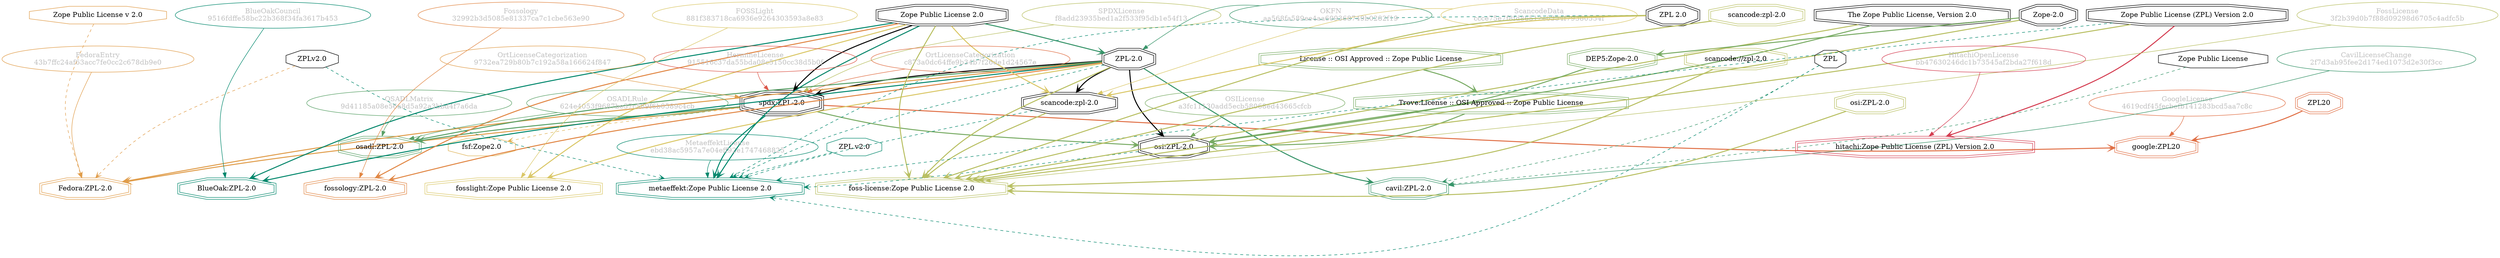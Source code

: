 strict digraph {
    node [shape=box];
    graph [splines=curved];
    4414 [label="SPDXLicense\nf8add23935bed1a2f533f95db1e54f13"
         ,fontcolor=gray
         ,color="#b8bf62"
         ,fillcolor="beige;1"
         ,shape=ellipse];
    4415 [label="spdx:ZPL-2.0"
         ,shape=tripleoctagon];
    4416 [label="ZPL-2.0"
         ,shape=doubleoctagon];
    4417 [label="Zope Public License 2.0"
         ,shape=doubleoctagon];
    5339 [label="OSILicense\na3fc11130add5ecb58068ed43665cfcb"
         ,fontcolor=gray
         ,color="#78ab63"
         ,fillcolor="beige;1"
         ,shape=ellipse];
    5340 [label="osi:ZPL-2.0"
         ,shape=doubleoctagon];
    5341 [label="The Zope Public License, Version 2.0"
         ,shape=doubleoctagon];
    5342 [label="DEP5:Zope-2.0"
         ,color="#78ab63"
         ,shape=doubleoctagon];
    5343 [label="Zope-2.0"
         ,shape=doubleoctagon];
    5344 [label="Trove:License :: OSI Approved :: Zope Public License"
         ,color="#78ab63"
         ,shape=doubleoctagon];
    5345 [label="License :: OSI Approved :: Zope Public License"
         ,color="#78ab63"
         ,shape=doubleoctagon];
    5622 [label="GoogleLicense\n4619cdf45fecbefb141283bcd5aa7c8c"
         ,fontcolor=gray
         ,color="#e06f45"
         ,fillcolor="beige;1"
         ,shape=ellipse];
    5623 [label="google:ZPL20"
         ,color="#e06f45"
         ,shape=doubleoctagon];
    5624 [label=ZPL20
         ,color="#e06f45"
         ,shape=doubleoctagon];
    8516 [label="FedoraEntry\n43b7ffc24af63acc7fe0cc2c678db9e0"
         ,fontcolor=gray
         ,color="#e09d4b"
         ,fillcolor="beige;1"
         ,shape=ellipse];
    8517 [label="Fedora:ZPL-2.0"
         ,color="#e09d4b"
         ,shape=doubleoctagon];
    8518 [label="Zope Public License v 2.0"
         ,color="#e09d4b"
         ,shape=octagon];
    8519 [label="ZPLv2.0"
         ,shape=octagon];
    9036 [label="BlueOakCouncil\n9516fdffe58bc22b368f34fa3617b453"
         ,fontcolor=gray
         ,color="#00876c"
         ,fillcolor="beige;1"
         ,shape=ellipse];
    9037 [label="BlueOak:ZPL-2.0"
         ,color="#00876c"
         ,shape=doubleoctagon];
    9754 [label="OSADLRule\n624e4053f9687be37c589f6b0589c4cb"
         ,fontcolor=gray
         ,color="#58a066"
         ,fillcolor="beige;1"
         ,shape=ellipse];
    9755 [label="osadl:ZPL-2.0"
         ,color="#58a066"
         ,shape=doubleoctagon];
    9998 [label="OSADLMatrix\n9d41185a08e56a8d5a92a3bbd4f7a6da"
         ,fontcolor=gray
         ,color="#58a066"
         ,fillcolor="beige;1"
         ,shape=ellipse];
    10655 [label="fsf:Zope2.0"
          ,color="#deb256"
          ,shape=octagon];
    25824 [label="ScancodeData\nccce75e7f8fd86512e6354f79380554f"
          ,fontcolor=gray
          ,color="#dac767"
          ,fillcolor="beige;1"
          ,shape=ellipse];
    25825 [label="scancode:zpl-2.0"
          ,shape=doubleoctagon];
    25826 [label="ZPL 2.0"
          ,shape=doubleoctagon];
    26212 [label="Fossology\n32992b3d5085e81337ca7c1cbe563e90"
          ,fontcolor=gray
          ,color="#e18745"
          ,fillcolor="beige;1"
          ,shape=ellipse];
    26213 [label="fossology:ZPL-2.0"
          ,color="#e18745"
          ,shape=doubleoctagon];
    27241 [label=ZPL,shape=octagon];
    27242 [label="Zope Public License"
          ,shape=octagon];
    28401 [label="OKFN\naa568fa589ee4aa609368749b0282f19"
          ,fontcolor=gray
          ,color="#379469"
          ,fillcolor="beige;1"
          ,shape=ellipse];
    35270 [label="OrtLicenseCategorization\nc873a0dc64ffe9b34b7f26de1d24567e"
          ,fontcolor=gray
          ,color="#e06f45"
          ,fillcolor="beige;1"
          ,shape=ellipse];
    36275 [label="OrtLicenseCategorization\n9732ea729b80b7c192a58a166624f847"
          ,fontcolor=gray
          ,color="#e09d4b"
          ,fillcolor="beige;1"
          ,shape=ellipse];
    38178 [label="CavilLicenseChange\n2f7d3ab95fee2d174ed1073d2e30f3cc"
          ,fontcolor=gray
          ,color="#379469"
          ,fillcolor="beige;1"
          ,shape=ellipse];
    38179 [label="cavil:ZPL-2.0"
          ,color="#379469"
          ,shape=doubleoctagon];
    49836 [label="MetaeffektLicense\nebd38ac5957a7e04eff92e1747468825"
          ,fontcolor=gray
          ,color="#00876c"
          ,fillcolor="beige;1"
          ,shape=ellipse];
    49837 [label="metaeffekt:Zope Public License 2.0"
          ,color="#00876c"
          ,shape=doubleoctagon];
    49838 [label="ZPL v2.0"
          ,color="#00876c"
          ,shape=octagon];
    49839 [label="Zope Public License (ZPL) Version 2.0"
          ,shape=doubleoctagon];
    50080 [label="HermineLicense\n915516c37da55bda08c5150cc38d5b0f"
          ,fontcolor=gray
          ,color="#dc574a"
          ,fillcolor="beige;1"
          ,shape=ellipse];
    50876 [label="FossLicense\n3f2b39d0b7f88d09298d6705c4adfc5b"
          ,fontcolor=gray
          ,color="#b8bf62"
          ,fillcolor="beige;1"
          ,shape=ellipse];
    50877 [label="foss-license:Zope Public License 2.0"
          ,color="#b8bf62"
          ,shape=doubleoctagon];
    50878 [label="scancode://zpl-2.0"
          ,color="#b8bf62"
          ,shape=doubleoctagon];
    50879 [label="scancode:zpl-2.0"
          ,color="#b8bf62"
          ,shape=doubleoctagon];
    50880 [label="osi:ZPL-2.0"
          ,color="#b8bf62"
          ,shape=doubleoctagon];
    51109 [label="FOSSLight\n881f383718ca6936e9264303593a8e83"
          ,fontcolor=gray
          ,color="#dac767"
          ,fillcolor="beige;1"
          ,shape=ellipse];
    51110 [label="fosslight:Zope Public License 2.0"
          ,color="#dac767"
          ,shape=doubleoctagon];
    52584 [label="HitachiOpenLicense\nbb47630246dc1b73545af2bda27f618d"
          ,fontcolor=gray
          ,color="#d43d51"
          ,fillcolor="beige;1"
          ,shape=ellipse];
    52585 [label="hitachi:Zope Public License (ZPL) Version 2.0"
          ,color="#d43d51"
          ,shape=doubleoctagon];
    4414 -> 4415 [weight=0.5
                 ,color="#b8bf62"];
    4415 -> 5340 [style=bold
                 ,arrowhead=vee
                 ,weight=0.7
                 ,color="#78ab63"];
    4415 -> 5623 [style=bold
                 ,arrowhead=vee
                 ,weight=0.7
                 ,color="#e06f45"];
    4415 -> 8517 [style=bold
                 ,arrowhead=vee
                 ,weight=0.7
                 ,color="#e09d4b"];
    4415 -> 9755 [style=bold
                 ,arrowhead=vee
                 ,weight=0.7
                 ,color="#58a066"];
    4415 -> 10655 [style=dashed
                  ,arrowhead=vee
                  ,weight=0.5
                  ,color="#deb256"];
    4415 -> 49837 [style=bold
                  ,arrowhead=vee
                  ,weight=0.7
                  ,color="#00876c"];
    4416 -> 4415 [style=bold
                 ,arrowhead=vee
                 ,weight=0.7];
    4416 -> 5340 [style=bold
                 ,arrowhead=vee
                 ,weight=0.7];
    4416 -> 8517 [style=bold
                 ,arrowhead=vee
                 ,weight=0.7
                 ,color="#e09d4b"];
    4416 -> 9037 [style=bold
                 ,arrowhead=vee
                 ,weight=0.7
                 ,color="#00876c"];
    4416 -> 9755 [style=bold
                 ,arrowhead=vee
                 ,weight=0.7
                 ,color="#58a066"];
    4416 -> 25825 [style=bold
                  ,arrowhead=vee
                  ,weight=0.7];
    4416 -> 26213 [style=bold
                  ,arrowhead=vee
                  ,weight=0.7
                  ,color="#e18745"];
    4416 -> 38179 [style=bold
                  ,arrowhead=vee
                  ,weight=0.7
                  ,color="#379469"];
    4416 -> 38179 [style=bold
                  ,arrowhead=vee
                  ,weight=0.7
                  ,color="#379469"];
    4416 -> 49837 [style=dashed
                  ,arrowhead=vee
                  ,weight=0.5
                  ,color="#00876c"];
    4416 -> 50877 [style=bold
                  ,arrowhead=vee
                  ,weight=0.7
                  ,color="#b8bf62"];
    4416 -> 51110 [style=bold
                  ,arrowhead=vee
                  ,weight=0.7
                  ,color="#dac767"];
    4417 -> 4415 [style=bold
                 ,arrowhead=vee
                 ,weight=0.7];
    4417 -> 4416 [style=bold
                 ,arrowhead=vee
                 ,weight=0.7
                 ,color="#379469"];
    4417 -> 9037 [style=bold
                 ,arrowhead=vee
                 ,weight=0.7
                 ,color="#00876c"];
    4417 -> 25825 [style=bold
                  ,arrowhead=vee
                  ,weight=0.7
                  ,color="#dac767"];
    4417 -> 26213 [style=bold
                  ,arrowhead=vee
                  ,weight=0.7
                  ,color="#e18745"];
    4417 -> 49837 [style=bold
                  ,arrowhead=vee
                  ,weight=0.7
                  ,color="#00876c"];
    4417 -> 49837 [style=bold
                  ,arrowhead=vee
                  ,weight=0.7
                  ,color="#00876c"];
    4417 -> 50877 [style=bold
                  ,arrowhead=vee
                  ,weight=0.7
                  ,color="#b8bf62"];
    4417 -> 51110 [style=bold
                  ,arrowhead=vee
                  ,weight=0.7
                  ,color="#dac767"];
    5339 -> 5340 [weight=0.5
                 ,color="#78ab63"];
    5340 -> 49837 [style=dashed
                  ,arrowhead=vee
                  ,weight=0.5
                  ,color="#00876c"];
    5341 -> 5340 [style=bold
                 ,arrowhead=vee
                 ,weight=0.7
                 ,color="#78ab63"];
    5341 -> 50877 [style=bold
                  ,arrowhead=vee
                  ,weight=0.7
                  ,color="#b8bf62"];
    5342 -> 5340 [style=bold
                 ,arrowhead=vee
                 ,weight=0.7
                 ,color="#78ab63"];
    5343 -> 5342 [style=bold
                 ,arrowhead=vee
                 ,weight=0.7
                 ,color="#78ab63"];
    5343 -> 50877 [style=bold
                  ,arrowhead=vee
                  ,weight=0.7
                  ,color="#b8bf62"];
    5344 -> 5340 [style=bold
                 ,arrowhead=vee
                 ,weight=0.7
                 ,color="#78ab63"];
    5345 -> 5344 [style=bold
                 ,arrowhead=vee
                 ,weight=0.7
                 ,color="#78ab63"];
    5622 -> 5623 [weight=0.5
                 ,color="#e06f45"];
    5624 -> 5623 [style=bold
                 ,arrowhead=vee
                 ,weight=0.7
                 ,color="#e06f45"];
    8516 -> 8517 [weight=0.5
                 ,color="#e09d4b"];
    8518 -> 8517 [style=dashed
                 ,arrowhead=vee
                 ,weight=0.5
                 ,color="#e09d4b"];
    8519 -> 8517 [style=dashed
                 ,arrowhead=vee
                 ,weight=0.5
                 ,color="#e09d4b"];
    8519 -> 49837 [style=dashed
                  ,arrowhead=vee
                  ,weight=0.5
                  ,color="#00876c"];
    9036 -> 9037 [weight=0.5
                 ,color="#00876c"];
    9754 -> 9755 [weight=0.5
                 ,color="#58a066"];
    9998 -> 9755 [weight=0.5
                 ,color="#58a066"];
    25824 -> 25825 [weight=0.5
                   ,color="#dac767"];
    25825 -> 49837 [style=dashed
                   ,arrowhead=vee
                   ,weight=0.5
                   ,color="#00876c"];
    25825 -> 50877 [style=bold
                   ,arrowhead=vee
                   ,weight=0.7
                   ,color="#b8bf62"];
    25826 -> 25825 [style=bold
                   ,arrowhead=vee
                   ,weight=0.7
                   ,color="#dac767"];
    25826 -> 49837 [style=dashed
                   ,arrowhead=vee
                   ,weight=0.5
                   ,color="#00876c"];
    25826 -> 50877 [style=bold
                   ,arrowhead=vee
                   ,weight=0.7
                   ,color="#b8bf62"];
    26212 -> 26213 [weight=0.5
                   ,color="#e18745"];
    27241 -> 38179 [style=dashed
                   ,arrowhead=vee
                   ,weight=0.5
                   ,color="#379469"];
    27241 -> 49837 [style=dashed
                   ,arrowhead=vee
                   ,weight=0.5
                   ,color="#00876c"];
    27242 -> 38179 [style=dashed
                   ,arrowhead=vee
                   ,weight=0.5
                   ,color="#379469"];
    28401 -> 4416 [weight=0.5
                  ,color="#379469"];
    35270 -> 4415 [weight=0.5
                  ,color="#e06f45"];
    36275 -> 4415 [weight=0.5
                  ,color="#e09d4b"];
    38178 -> 38179 [weight=0.5
                   ,color="#379469"];
    49836 -> 49837 [weight=0.5
                   ,color="#00876c"];
    49838 -> 49837 [style=dashed
                   ,arrowhead=vee
                   ,weight=0.5
                   ,color="#00876c"];
    49839 -> 49837 [style=dashed
                   ,arrowhead=vee
                   ,weight=0.5
                   ,color="#00876c"];
    49839 -> 50877 [style=bold
                   ,arrowhead=vee
                   ,weight=0.7
                   ,color="#b8bf62"];
    49839 -> 52585 [style=bold
                   ,arrowhead=vee
                   ,weight=0.7
                   ,color="#d43d51"];
    50080 -> 4415 [weight=0.5
                  ,color="#dc574a"];
    50876 -> 50877 [weight=0.5
                   ,color="#b8bf62"];
    50878 -> 50877 [style=bold
                   ,arrowhead=vee
                   ,weight=0.7
                   ,color="#b8bf62"];
    50879 -> 50877 [style=bold
                   ,arrowhead=vee
                   ,weight=0.7
                   ,color="#b8bf62"];
    50880 -> 50877 [style=bold
                   ,arrowhead=vee
                   ,weight=0.7
                   ,color="#b8bf62"];
    51109 -> 51110 [weight=0.5
                   ,color="#dac767"];
    52584 -> 52585 [weight=0.5
                   ,color="#d43d51"];
}
